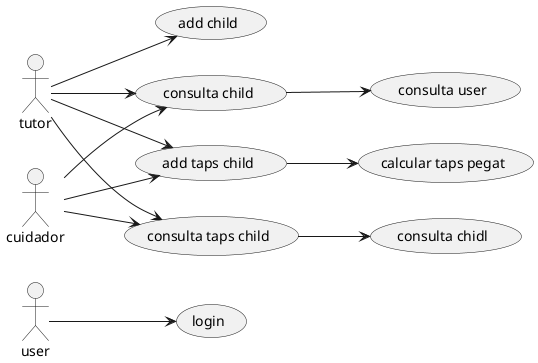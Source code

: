 @startuml

left to right direction

actor user
actor tutor
actor cuidador

user --> (login)

tutor --> (add child)
tutor --> (consulta child)
(consulta child) --> (consulta user)
tutor --> (add taps child)
(add taps child) --> (calcular taps pegat)
tutor --> (consulta taps child)
(consulta taps child) --> (consulta chidl)

cuidador --> (consulta child)
cuidador --> (add taps child)
cuidador --> (consulta taps child)

@enduml
